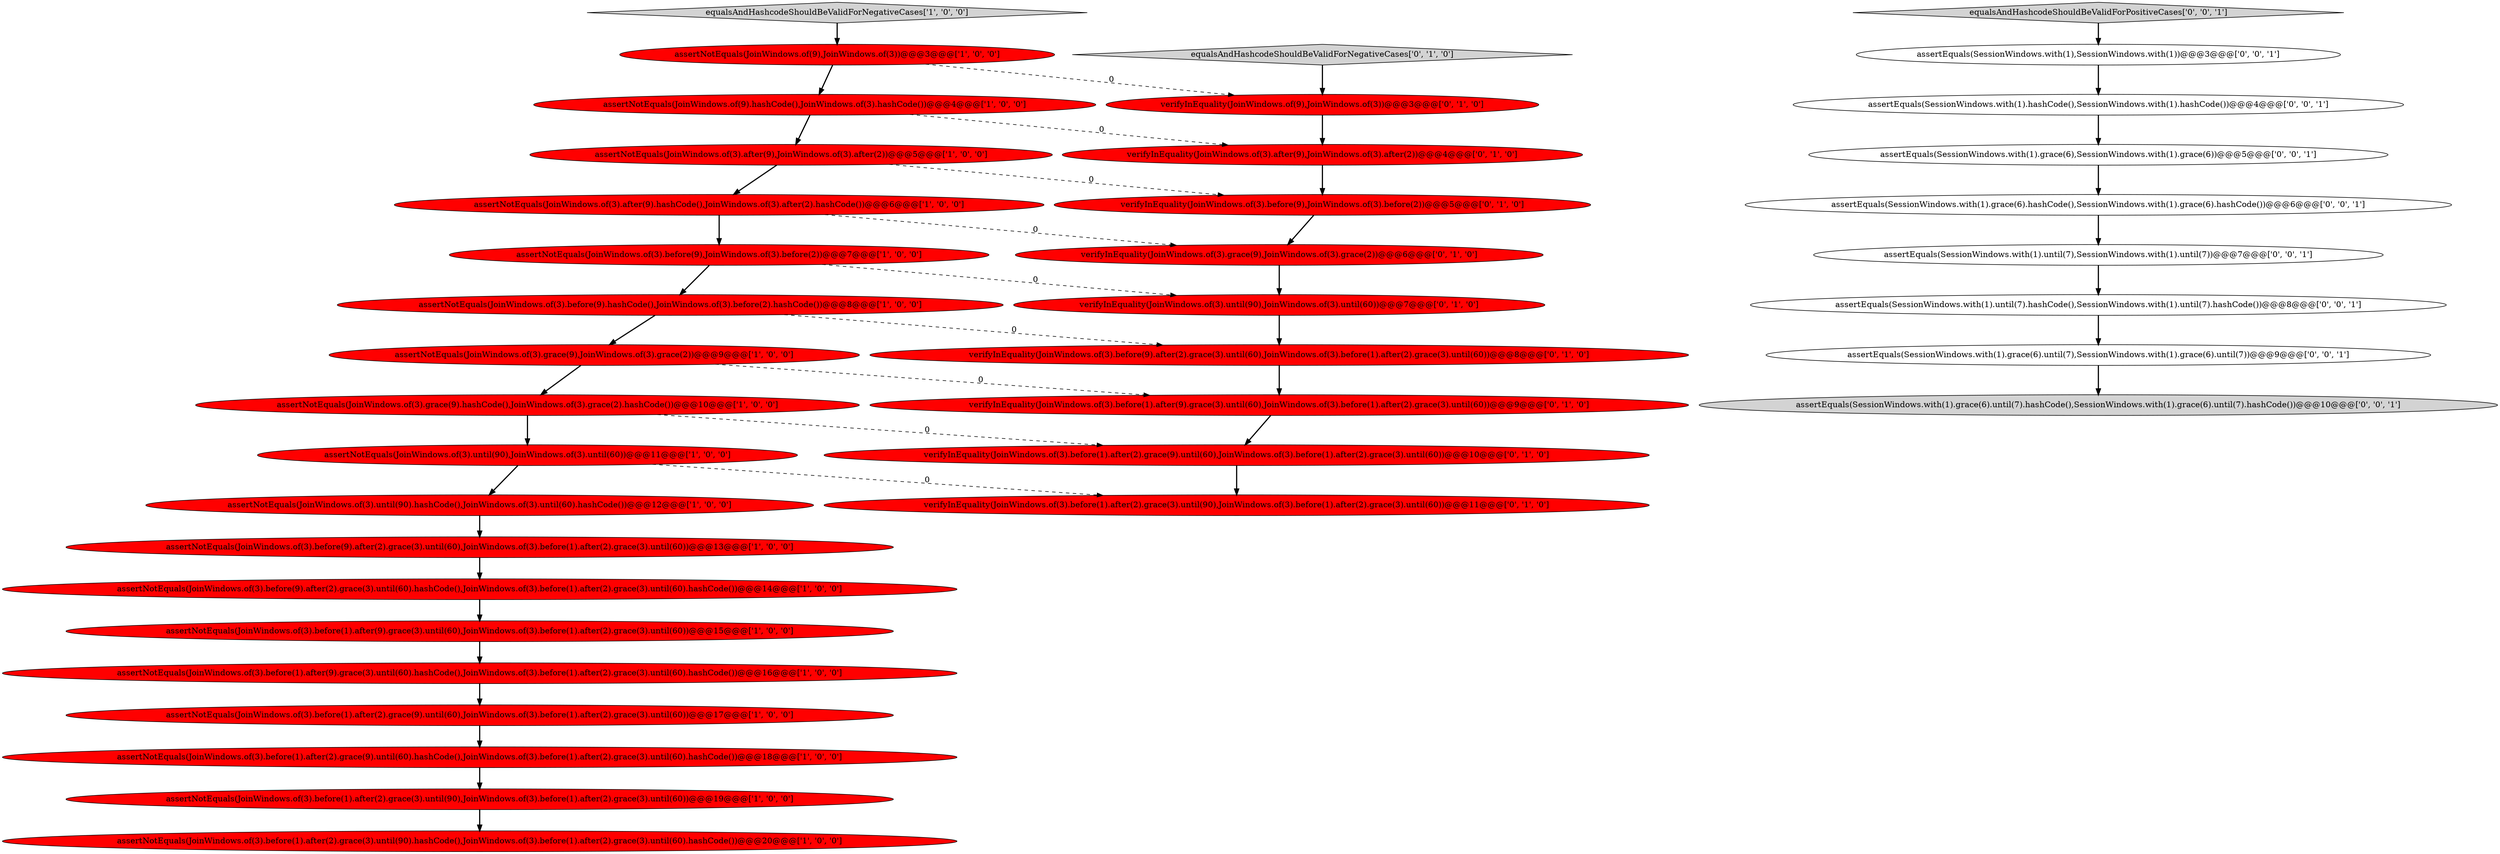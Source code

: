 digraph {
2 [style = filled, label = "assertNotEquals(JoinWindows.of(3).before(9).hashCode(),JoinWindows.of(3).before(2).hashCode())@@@8@@@['1', '0', '0']", fillcolor = red, shape = ellipse image = "AAA1AAABBB1BBB"];
8 [style = filled, label = "assertNotEquals(JoinWindows.of(3).grace(9),JoinWindows.of(3).grace(2))@@@9@@@['1', '0', '0']", fillcolor = red, shape = ellipse image = "AAA1AAABBB1BBB"];
24 [style = filled, label = "verifyInEquality(JoinWindows.of(3).before(9).after(2).grace(3).until(60),JoinWindows.of(3).before(1).after(2).grace(3).until(60))@@@8@@@['0', '1', '0']", fillcolor = red, shape = ellipse image = "AAA1AAABBB2BBB"];
3 [style = filled, label = "assertNotEquals(JoinWindows.of(3).until(90).hashCode(),JoinWindows.of(3).until(60).hashCode())@@@12@@@['1', '0', '0']", fillcolor = red, shape = ellipse image = "AAA1AAABBB1BBB"];
22 [style = filled, label = "verifyInEquality(JoinWindows.of(9),JoinWindows.of(3))@@@3@@@['0', '1', '0']", fillcolor = red, shape = ellipse image = "AAA1AAABBB2BBB"];
28 [style = filled, label = "verifyInEquality(JoinWindows.of(3).before(1).after(9).grace(3).until(60),JoinWindows.of(3).before(1).after(2).grace(3).until(60))@@@9@@@['0', '1', '0']", fillcolor = red, shape = ellipse image = "AAA1AAABBB2BBB"];
0 [style = filled, label = "assertNotEquals(JoinWindows.of(9),JoinWindows.of(3))@@@3@@@['1', '0', '0']", fillcolor = red, shape = ellipse image = "AAA1AAABBB1BBB"];
9 [style = filled, label = "equalsAndHashcodeShouldBeValidForNegativeCases['1', '0', '0']", fillcolor = lightgray, shape = diamond image = "AAA0AAABBB1BBB"];
21 [style = filled, label = "verifyInEquality(JoinWindows.of(3).before(1).after(2).grace(3).until(90),JoinWindows.of(3).before(1).after(2).grace(3).until(60))@@@11@@@['0', '1', '0']", fillcolor = red, shape = ellipse image = "AAA1AAABBB2BBB"];
14 [style = filled, label = "assertNotEquals(JoinWindows.of(3).before(9).after(2).grace(3).until(60).hashCode(),JoinWindows.of(3).before(1).after(2).grace(3).until(60).hashCode())@@@14@@@['1', '0', '0']", fillcolor = red, shape = ellipse image = "AAA1AAABBB1BBB"];
11 [style = filled, label = "assertNotEquals(JoinWindows.of(3).after(9).hashCode(),JoinWindows.of(3).after(2).hashCode())@@@6@@@['1', '0', '0']", fillcolor = red, shape = ellipse image = "AAA1AAABBB1BBB"];
25 [style = filled, label = "equalsAndHashcodeShouldBeValidForNegativeCases['0', '1', '0']", fillcolor = lightgray, shape = diamond image = "AAA0AAABBB2BBB"];
31 [style = filled, label = "assertEquals(SessionWindows.with(1).grace(6).hashCode(),SessionWindows.with(1).grace(6).hashCode())@@@6@@@['0', '0', '1']", fillcolor = white, shape = ellipse image = "AAA0AAABBB3BBB"];
18 [style = filled, label = "assertNotEquals(JoinWindows.of(9).hashCode(),JoinWindows.of(3).hashCode())@@@4@@@['1', '0', '0']", fillcolor = red, shape = ellipse image = "AAA1AAABBB1BBB"];
19 [style = filled, label = "verifyInEquality(JoinWindows.of(3).after(9),JoinWindows.of(3).after(2))@@@4@@@['0', '1', '0']", fillcolor = red, shape = ellipse image = "AAA1AAABBB2BBB"];
23 [style = filled, label = "verifyInEquality(JoinWindows.of(3).until(90),JoinWindows.of(3).until(60))@@@7@@@['0', '1', '0']", fillcolor = red, shape = ellipse image = "AAA1AAABBB2BBB"];
27 [style = filled, label = "verifyInEquality(JoinWindows.of(3).before(9),JoinWindows.of(3).before(2))@@@5@@@['0', '1', '0']", fillcolor = red, shape = ellipse image = "AAA1AAABBB2BBB"];
34 [style = filled, label = "assertEquals(SessionWindows.with(1).hashCode(),SessionWindows.with(1).hashCode())@@@4@@@['0', '0', '1']", fillcolor = white, shape = ellipse image = "AAA0AAABBB3BBB"];
20 [style = filled, label = "verifyInEquality(JoinWindows.of(3).before(1).after(2).grace(9).until(60),JoinWindows.of(3).before(1).after(2).grace(3).until(60))@@@10@@@['0', '1', '0']", fillcolor = red, shape = ellipse image = "AAA1AAABBB2BBB"];
35 [style = filled, label = "assertEquals(SessionWindows.with(1).grace(6).until(7),SessionWindows.with(1).grace(6).until(7))@@@9@@@['0', '0', '1']", fillcolor = white, shape = ellipse image = "AAA0AAABBB3BBB"];
7 [style = filled, label = "assertNotEquals(JoinWindows.of(3).before(1).after(9).grace(3).until(60).hashCode(),JoinWindows.of(3).before(1).after(2).grace(3).until(60).hashCode())@@@16@@@['1', '0', '0']", fillcolor = red, shape = ellipse image = "AAA1AAABBB1BBB"];
17 [style = filled, label = "assertNotEquals(JoinWindows.of(3).before(1).after(2).grace(3).until(90),JoinWindows.of(3).before(1).after(2).grace(3).until(60))@@@19@@@['1', '0', '0']", fillcolor = red, shape = ellipse image = "AAA1AAABBB1BBB"];
1 [style = filled, label = "assertNotEquals(JoinWindows.of(3).after(9),JoinWindows.of(3).after(2))@@@5@@@['1', '0', '0']", fillcolor = red, shape = ellipse image = "AAA1AAABBB1BBB"];
12 [style = filled, label = "assertNotEquals(JoinWindows.of(3).before(9),JoinWindows.of(3).before(2))@@@7@@@['1', '0', '0']", fillcolor = red, shape = ellipse image = "AAA1AAABBB1BBB"];
26 [style = filled, label = "verifyInEquality(JoinWindows.of(3).grace(9),JoinWindows.of(3).grace(2))@@@6@@@['0', '1', '0']", fillcolor = red, shape = ellipse image = "AAA1AAABBB2BBB"];
36 [style = filled, label = "assertEquals(SessionWindows.with(1).grace(6),SessionWindows.with(1).grace(6))@@@5@@@['0', '0', '1']", fillcolor = white, shape = ellipse image = "AAA0AAABBB3BBB"];
30 [style = filled, label = "assertEquals(SessionWindows.with(1).until(7).hashCode(),SessionWindows.with(1).until(7).hashCode())@@@8@@@['0', '0', '1']", fillcolor = white, shape = ellipse image = "AAA0AAABBB3BBB"];
13 [style = filled, label = "assertNotEquals(JoinWindows.of(3).before(1).after(9).grace(3).until(60),JoinWindows.of(3).before(1).after(2).grace(3).until(60))@@@15@@@['1', '0', '0']", fillcolor = red, shape = ellipse image = "AAA1AAABBB1BBB"];
32 [style = filled, label = "assertEquals(SessionWindows.with(1).grace(6).until(7).hashCode(),SessionWindows.with(1).grace(6).until(7).hashCode())@@@10@@@['0', '0', '1']", fillcolor = lightgray, shape = ellipse image = "AAA0AAABBB3BBB"];
33 [style = filled, label = "assertEquals(SessionWindows.with(1).until(7),SessionWindows.with(1).until(7))@@@7@@@['0', '0', '1']", fillcolor = white, shape = ellipse image = "AAA0AAABBB3BBB"];
37 [style = filled, label = "equalsAndHashcodeShouldBeValidForPositiveCases['0', '0', '1']", fillcolor = lightgray, shape = diamond image = "AAA0AAABBB3BBB"];
10 [style = filled, label = "assertNotEquals(JoinWindows.of(3).before(1).after(2).grace(9).until(60).hashCode(),JoinWindows.of(3).before(1).after(2).grace(3).until(60).hashCode())@@@18@@@['1', '0', '0']", fillcolor = red, shape = ellipse image = "AAA1AAABBB1BBB"];
6 [style = filled, label = "assertNotEquals(JoinWindows.of(3).before(1).after(2).grace(3).until(90).hashCode(),JoinWindows.of(3).before(1).after(2).grace(3).until(60).hashCode())@@@20@@@['1', '0', '0']", fillcolor = red, shape = ellipse image = "AAA1AAABBB1BBB"];
4 [style = filled, label = "assertNotEquals(JoinWindows.of(3).grace(9).hashCode(),JoinWindows.of(3).grace(2).hashCode())@@@10@@@['1', '0', '0']", fillcolor = red, shape = ellipse image = "AAA1AAABBB1BBB"];
15 [style = filled, label = "assertNotEquals(JoinWindows.of(3).until(90),JoinWindows.of(3).until(60))@@@11@@@['1', '0', '0']", fillcolor = red, shape = ellipse image = "AAA1AAABBB1BBB"];
16 [style = filled, label = "assertNotEquals(JoinWindows.of(3).before(1).after(2).grace(9).until(60),JoinWindows.of(3).before(1).after(2).grace(3).until(60))@@@17@@@['1', '0', '0']", fillcolor = red, shape = ellipse image = "AAA1AAABBB1BBB"];
29 [style = filled, label = "assertEquals(SessionWindows.with(1),SessionWindows.with(1))@@@3@@@['0', '0', '1']", fillcolor = white, shape = ellipse image = "AAA0AAABBB3BBB"];
5 [style = filled, label = "assertNotEquals(JoinWindows.of(3).before(9).after(2).grace(3).until(60),JoinWindows.of(3).before(1).after(2).grace(3).until(60))@@@13@@@['1', '0', '0']", fillcolor = red, shape = ellipse image = "AAA1AAABBB1BBB"];
24->28 [style = bold, label=""];
12->23 [style = dashed, label="0"];
9->0 [style = bold, label=""];
25->22 [style = bold, label=""];
22->19 [style = bold, label=""];
17->6 [style = bold, label=""];
16->10 [style = bold, label=""];
28->20 [style = bold, label=""];
1->27 [style = dashed, label="0"];
36->31 [style = bold, label=""];
4->15 [style = bold, label=""];
11->26 [style = dashed, label="0"];
37->29 [style = bold, label=""];
35->32 [style = bold, label=""];
15->21 [style = dashed, label="0"];
11->12 [style = bold, label=""];
10->17 [style = bold, label=""];
5->14 [style = bold, label=""];
29->34 [style = bold, label=""];
18->19 [style = dashed, label="0"];
8->28 [style = dashed, label="0"];
15->3 [style = bold, label=""];
0->22 [style = dashed, label="0"];
1->11 [style = bold, label=""];
20->21 [style = bold, label=""];
12->2 [style = bold, label=""];
3->5 [style = bold, label=""];
23->24 [style = bold, label=""];
30->35 [style = bold, label=""];
18->1 [style = bold, label=""];
4->20 [style = dashed, label="0"];
13->7 [style = bold, label=""];
31->33 [style = bold, label=""];
19->27 [style = bold, label=""];
26->23 [style = bold, label=""];
34->36 [style = bold, label=""];
7->16 [style = bold, label=""];
33->30 [style = bold, label=""];
0->18 [style = bold, label=""];
8->4 [style = bold, label=""];
14->13 [style = bold, label=""];
2->24 [style = dashed, label="0"];
2->8 [style = bold, label=""];
27->26 [style = bold, label=""];
}
